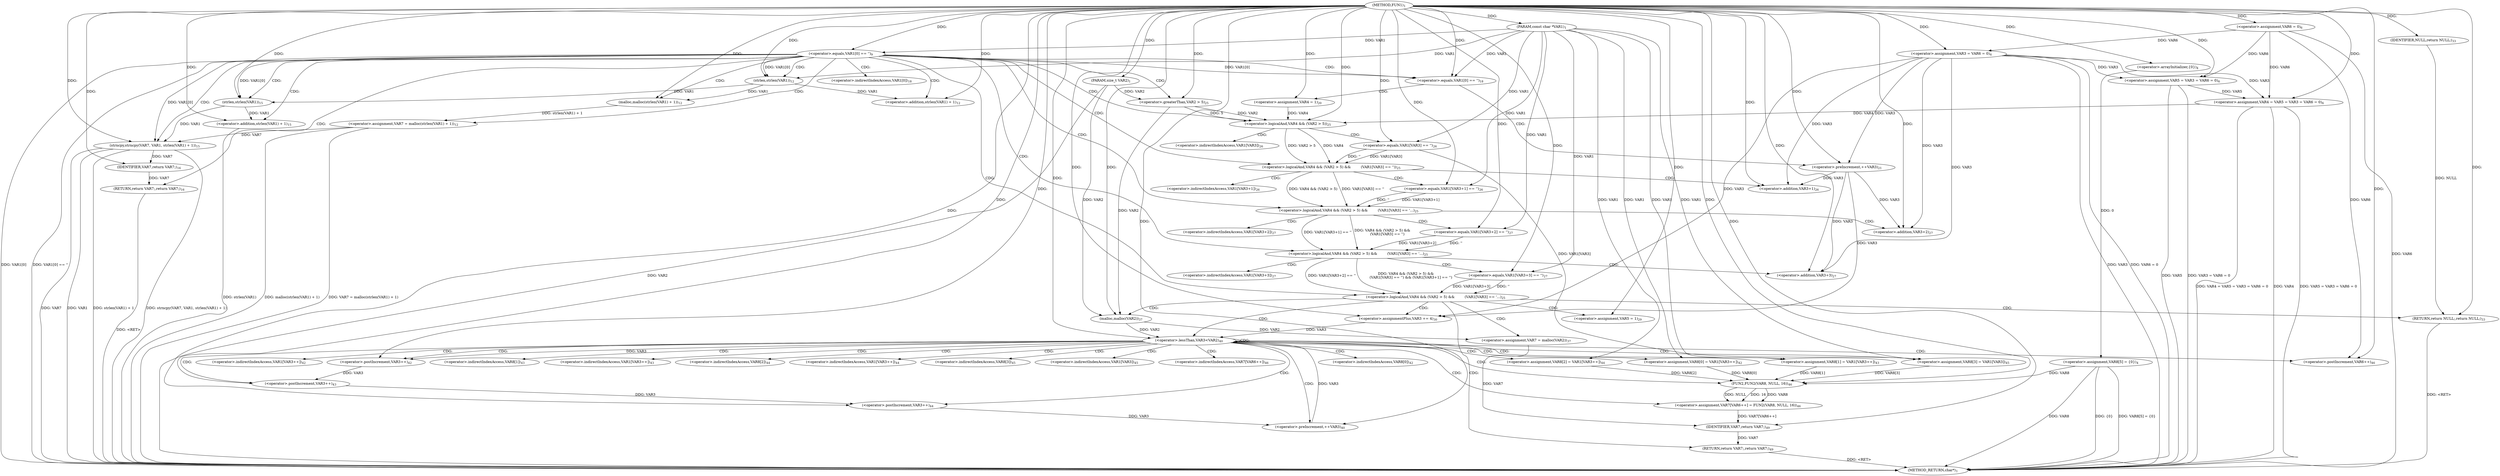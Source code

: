 digraph "FUN1" {  
"8" [label = <(METHOD,FUN1)<SUB>1</SUB>> ]
"169" [label = <(METHOD_RETURN,char*)<SUB>1</SUB>> ]
"9" [label = <(PARAM,const char *VAR1)<SUB>1</SUB>> ]
"10" [label = <(PARAM,size_t VAR2)<SUB>1</SUB>> ]
"18" [label = <(&lt;operator&gt;.assignment,VAR8[5] = {0})<SUB>4</SUB>> ]
"22" [label = <(&lt;operator&gt;.assignment,VAR4 = VAR5 = VAR3 = VAR6 = 0)<SUB>6</SUB>> ]
"115" [label = <(&lt;operator&gt;.assignment,VAR7 = malloc(VAR2))<SUB>37</SUB>> ]
"167" [label = <(RETURN,return VAR7;,return VAR7;)<SUB>49</SUB>> ]
"32" [label = <(&lt;operator&gt;.equals,VAR1[0] == '')<SUB>9</SUB>> ]
"69" [label = <(&lt;operator&gt;.logicalAnd,VAR4 &amp;&amp; (VAR2 &gt; 5) &amp;&amp; 
        (VAR1[VAR3] == '...)<SUB>25</SUB>> ]
"121" [label = <(&lt;operator&gt;.lessThan,VAR3&lt;VAR2)<SUB>40</SUB>> ]
"124" [label = <(&lt;operator&gt;.preIncrement,++VAR3)<SUB>40</SUB>> ]
"168" [label = <(IDENTIFIER,VAR7,return VAR7;)<SUB>49</SUB>> ]
"20" [label = <(&lt;operator&gt;.arrayInitializer,{0})<SUB>4</SUB>> ]
"24" [label = <(&lt;operator&gt;.assignment,VAR5 = VAR3 = VAR6 = 0)<SUB>6</SUB>> ]
"38" [label = <(&lt;operator&gt;.assignment,VAR7 = malloc(strlen(VAR1) + 1))<SUB>12</SUB>> ]
"45" [label = <(strncpy,strncpy(VAR7, VAR1, strlen(VAR1) + 1))<SUB>15</SUB>> ]
"52" [label = <(RETURN,return VAR7;,return VAR7;)<SUB>16</SUB>> ]
"105" [label = <(&lt;operator&gt;.assignment,VAR5 = 1)<SUB>29</SUB>> ]
"108" [label = <(&lt;operator&gt;.assignmentPlus,VAR3 += 4)<SUB>30</SUB>> ]
"117" [label = <(malloc,malloc(VAR2))<SUB>37</SUB>> ]
"127" [label = <(&lt;operator&gt;.assignment,VAR8[0] = VAR1[VAR3++])<SUB>42</SUB>> ]
"135" [label = <(&lt;operator&gt;.assignment,VAR8[1] = VAR1[VAR3++])<SUB>43</SUB>> ]
"143" [label = <(&lt;operator&gt;.assignment,VAR8[2] = VAR1[VAR3++])<SUB>44</SUB>> ]
"151" [label = <(&lt;operator&gt;.assignment,VAR8[3] = VAR1[VAR3])<SUB>45</SUB>> ]
"158" [label = <(&lt;operator&gt;.assignment,VAR7[VAR6++] = FUN2(VAR8, NULL, 16))<SUB>46</SUB>> ]
"26" [label = <(&lt;operator&gt;.assignment,VAR3 = VAR6 = 0)<SUB>6</SUB>> ]
"53" [label = <(IDENTIFIER,VAR7,return VAR7;)<SUB>16</SUB>> ]
"70" [label = <(&lt;operator&gt;.logicalAnd,VAR4 &amp;&amp; (VAR2 &gt; 5) &amp;&amp; 
        (VAR1[VAR3] == '...)<SUB>25</SUB>> ]
"97" [label = <(&lt;operator&gt;.equals,VAR1[VAR3+3] == '')<SUB>27</SUB>> ]
"113" [label = <(RETURN,return NULL;,return NULL;)<SUB>33</SUB>> ]
"28" [label = <(&lt;operator&gt;.assignment,VAR6 = 0)<SUB>6</SUB>> ]
"40" [label = <(malloc,malloc(strlen(VAR1) + 1))<SUB>12</SUB>> ]
"48" [label = <(&lt;operator&gt;.addition,strlen(VAR1) + 1)<SUB>15</SUB>> ]
"57" [label = <(&lt;operator&gt;.equals,VAR1[0] == '')<SUB>18</SUB>> ]
"71" [label = <(&lt;operator&gt;.logicalAnd,VAR4 &amp;&amp; (VAR2 &gt; 5) &amp;&amp; 
        (VAR1[VAR3] == '...)<SUB>25</SUB>> ]
"90" [label = <(&lt;operator&gt;.equals,VAR1[VAR3+2] == '')<SUB>27</SUB>> ]
"114" [label = <(IDENTIFIER,NULL,return NULL;)<SUB>33</SUB>> ]
"163" [label = <(FUN2,FUN2(VAR8, NULL, 16))<SUB>46</SUB>> ]
"41" [label = <(&lt;operator&gt;.addition,strlen(VAR1) + 1)<SUB>12</SUB>> ]
"49" [label = <(strlen,strlen(VAR1))<SUB>15</SUB>> ]
"63" [label = <(&lt;operator&gt;.assignment,VAR4 = 1)<SUB>20</SUB>> ]
"66" [label = <(&lt;operator&gt;.preIncrement,++VAR3)<SUB>21</SUB>> ]
"72" [label = <(&lt;operator&gt;.logicalAnd,VAR4 &amp;&amp; (VAR2 &gt; 5) &amp;&amp; 
        (VAR1[VAR3] == ''))<SUB>25</SUB>> ]
"83" [label = <(&lt;operator&gt;.equals,VAR1[VAR3+1] == '')<SUB>26</SUB>> ]
"100" [label = <(&lt;operator&gt;.addition,VAR3+3)<SUB>27</SUB>> ]
"133" [label = <(&lt;operator&gt;.postIncrement,VAR3++)<SUB>42</SUB>> ]
"141" [label = <(&lt;operator&gt;.postIncrement,VAR3++)<SUB>43</SUB>> ]
"149" [label = <(&lt;operator&gt;.postIncrement,VAR3++)<SUB>44</SUB>> ]
"161" [label = <(&lt;operator&gt;.postIncrement,VAR6++)<SUB>46</SUB>> ]
"42" [label = <(strlen,strlen(VAR1))<SUB>12</SUB>> ]
"73" [label = <(&lt;operator&gt;.logicalAnd,VAR4 &amp;&amp; (VAR2 &gt; 5))<SUB>25</SUB>> ]
"78" [label = <(&lt;operator&gt;.equals,VAR1[VAR3] == '')<SUB>26</SUB>> ]
"93" [label = <(&lt;operator&gt;.addition,VAR3+2)<SUB>27</SUB>> ]
"75" [label = <(&lt;operator&gt;.greaterThan,VAR2 &gt; 5)<SUB>25</SUB>> ]
"86" [label = <(&lt;operator&gt;.addition,VAR3+1)<SUB>26</SUB>> ]
"98" [label = <(&lt;operator&gt;.indirectIndexAccess,VAR1[VAR3+3])<SUB>27</SUB>> ]
"128" [label = <(&lt;operator&gt;.indirectIndexAccess,VAR8[0])<SUB>42</SUB>> ]
"131" [label = <(&lt;operator&gt;.indirectIndexAccess,VAR1[VAR3++])<SUB>42</SUB>> ]
"136" [label = <(&lt;operator&gt;.indirectIndexAccess,VAR8[1])<SUB>43</SUB>> ]
"139" [label = <(&lt;operator&gt;.indirectIndexAccess,VAR1[VAR3++])<SUB>43</SUB>> ]
"144" [label = <(&lt;operator&gt;.indirectIndexAccess,VAR8[2])<SUB>44</SUB>> ]
"147" [label = <(&lt;operator&gt;.indirectIndexAccess,VAR1[VAR3++])<SUB>44</SUB>> ]
"152" [label = <(&lt;operator&gt;.indirectIndexAccess,VAR8[3])<SUB>45</SUB>> ]
"155" [label = <(&lt;operator&gt;.indirectIndexAccess,VAR1[VAR3])<SUB>45</SUB>> ]
"159" [label = <(&lt;operator&gt;.indirectIndexAccess,VAR7[VAR6++])<SUB>46</SUB>> ]
"91" [label = <(&lt;operator&gt;.indirectIndexAccess,VAR1[VAR3+2])<SUB>27</SUB>> ]
"58" [label = <(&lt;operator&gt;.indirectIndexAccess,VAR1[0])<SUB>18</SUB>> ]
"84" [label = <(&lt;operator&gt;.indirectIndexAccess,VAR1[VAR3+1])<SUB>26</SUB>> ]
"79" [label = <(&lt;operator&gt;.indirectIndexAccess,VAR1[VAR3])<SUB>26</SUB>> ]
  "167" -> "169"  [ label = "DDG: &lt;RET&gt;"] 
  "113" -> "169"  [ label = "DDG: &lt;RET&gt;"] 
  "52" -> "169"  [ label = "DDG: &lt;RET&gt;"] 
  "10" -> "169"  [ label = "DDG: VAR2"] 
  "18" -> "169"  [ label = "DDG: VAR8"] 
  "18" -> "169"  [ label = "DDG: {0}"] 
  "18" -> "169"  [ label = "DDG: VAR8[5] = {0}"] 
  "22" -> "169"  [ label = "DDG: VAR4"] 
  "24" -> "169"  [ label = "DDG: VAR5"] 
  "26" -> "169"  [ label = "DDG: VAR3"] 
  "28" -> "169"  [ label = "DDG: VAR6"] 
  "26" -> "169"  [ label = "DDG: VAR6 = 0"] 
  "24" -> "169"  [ label = "DDG: VAR3 = VAR6 = 0"] 
  "22" -> "169"  [ label = "DDG: VAR5 = VAR3 = VAR6 = 0"] 
  "22" -> "169"  [ label = "DDG: VAR4 = VAR5 = VAR3 = VAR6 = 0"] 
  "32" -> "169"  [ label = "DDG: VAR1[0]"] 
  "32" -> "169"  [ label = "DDG: VAR1[0] == ''"] 
  "38" -> "169"  [ label = "DDG: malloc(strlen(VAR1) + 1)"] 
  "38" -> "169"  [ label = "DDG: VAR7 = malloc(strlen(VAR1) + 1)"] 
  "45" -> "169"  [ label = "DDG: VAR7"] 
  "45" -> "169"  [ label = "DDG: VAR1"] 
  "48" -> "169"  [ label = "DDG: strlen(VAR1)"] 
  "45" -> "169"  [ label = "DDG: strlen(VAR1) + 1"] 
  "45" -> "169"  [ label = "DDG: strncpy(VAR7, VAR1, strlen(VAR1) + 1)"] 
  "8" -> "9"  [ label = "DDG: "] 
  "8" -> "10"  [ label = "DDG: "] 
  "20" -> "18"  [ label = "DDG: 0"] 
  "24" -> "22"  [ label = "DDG: VAR5"] 
  "26" -> "22"  [ label = "DDG: VAR3"] 
  "28" -> "22"  [ label = "DDG: VAR6"] 
  "8" -> "22"  [ label = "DDG: "] 
  "117" -> "115"  [ label = "DDG: VAR2"] 
  "168" -> "167"  [ label = "DDG: VAR7"] 
  "158" -> "168"  [ label = "DDG: VAR7[VAR6++]"] 
  "115" -> "168"  [ label = "DDG: VAR7"] 
  "8" -> "168"  [ label = "DDG: "] 
  "8" -> "20"  [ label = "DDG: "] 
  "26" -> "24"  [ label = "DDG: VAR3"] 
  "28" -> "24"  [ label = "DDG: VAR6"] 
  "8" -> "24"  [ label = "DDG: "] 
  "9" -> "32"  [ label = "DDG: VAR1"] 
  "8" -> "32"  [ label = "DDG: "] 
  "40" -> "38"  [ label = "DDG: strlen(VAR1) + 1"] 
  "53" -> "52"  [ label = "DDG: VAR7"] 
  "70" -> "69"  [ label = "DDG: VAR4 &amp;&amp; (VAR2 &gt; 5) &amp;&amp; 
        (VAR1[VAR3] == '') &amp;&amp; (VAR1[VAR3+1] == '')"] 
  "70" -> "69"  [ label = "DDG: VAR1[VAR3+2] == ''"] 
  "97" -> "69"  [ label = "DDG: VAR1[VAR3+3]"] 
  "97" -> "69"  [ label = "DDG: ''"] 
  "8" -> "105"  [ label = "DDG: "] 
  "8" -> "108"  [ label = "DDG: "] 
  "10" -> "117"  [ label = "DDG: VAR2"] 
  "75" -> "117"  [ label = "DDG: VAR2"] 
  "8" -> "117"  [ label = "DDG: "] 
  "108" -> "121"  [ label = "DDG: VAR3"] 
  "124" -> "121"  [ label = "DDG: VAR3"] 
  "8" -> "121"  [ label = "DDG: "] 
  "117" -> "121"  [ label = "DDG: VAR2"] 
  "149" -> "124"  [ label = "DDG: VAR3"] 
  "8" -> "124"  [ label = "DDG: "] 
  "9" -> "127"  [ label = "DDG: VAR1"] 
  "9" -> "135"  [ label = "DDG: VAR1"] 
  "9" -> "143"  [ label = "DDG: VAR1"] 
  "9" -> "151"  [ label = "DDG: VAR1"] 
  "78" -> "151"  [ label = "DDG: VAR1[VAR3]"] 
  "163" -> "158"  [ label = "DDG: VAR8"] 
  "163" -> "158"  [ label = "DDG: NULL"] 
  "163" -> "158"  [ label = "DDG: 16"] 
  "28" -> "26"  [ label = "DDG: VAR6"] 
  "8" -> "26"  [ label = "DDG: "] 
  "38" -> "45"  [ label = "DDG: VAR7"] 
  "8" -> "45"  [ label = "DDG: "] 
  "32" -> "45"  [ label = "DDG: VAR1[0]"] 
  "49" -> "45"  [ label = "DDG: VAR1"] 
  "45" -> "53"  [ label = "DDG: VAR7"] 
  "8" -> "53"  [ label = "DDG: "] 
  "71" -> "70"  [ label = "DDG: VAR4 &amp;&amp; (VAR2 &gt; 5) &amp;&amp; 
        (VAR1[VAR3] == '')"] 
  "71" -> "70"  [ label = "DDG: VAR1[VAR3+1] == ''"] 
  "90" -> "70"  [ label = "DDG: VAR1[VAR3+2]"] 
  "90" -> "70"  [ label = "DDG: ''"] 
  "9" -> "97"  [ label = "DDG: VAR1"] 
  "8" -> "97"  [ label = "DDG: "] 
  "26" -> "108"  [ label = "DDG: VAR3"] 
  "66" -> "108"  [ label = "DDG: VAR3"] 
  "114" -> "113"  [ label = "DDG: NULL"] 
  "8" -> "113"  [ label = "DDG: "] 
  "8" -> "28"  [ label = "DDG: "] 
  "42" -> "40"  [ label = "DDG: VAR1"] 
  "8" -> "40"  [ label = "DDG: "] 
  "49" -> "48"  [ label = "DDG: VAR1"] 
  "8" -> "48"  [ label = "DDG: "] 
  "72" -> "71"  [ label = "DDG: VAR4 &amp;&amp; (VAR2 &gt; 5)"] 
  "72" -> "71"  [ label = "DDG: VAR1[VAR3] == ''"] 
  "83" -> "71"  [ label = "DDG: VAR1[VAR3+1]"] 
  "83" -> "71"  [ label = "DDG: ''"] 
  "9" -> "90"  [ label = "DDG: VAR1"] 
  "8" -> "90"  [ label = "DDG: "] 
  "8" -> "114"  [ label = "DDG: "] 
  "18" -> "163"  [ label = "DDG: VAR8"] 
  "127" -> "163"  [ label = "DDG: VAR8[0]"] 
  "135" -> "163"  [ label = "DDG: VAR8[1]"] 
  "143" -> "163"  [ label = "DDG: VAR8[2]"] 
  "151" -> "163"  [ label = "DDG: VAR8[3]"] 
  "8" -> "163"  [ label = "DDG: "] 
  "42" -> "41"  [ label = "DDG: VAR1"] 
  "8" -> "41"  [ label = "DDG: "] 
  "32" -> "49"  [ label = "DDG: VAR1[0]"] 
  "42" -> "49"  [ label = "DDG: VAR1"] 
  "8" -> "49"  [ label = "DDG: "] 
  "9" -> "57"  [ label = "DDG: VAR1"] 
  "32" -> "57"  [ label = "DDG: VAR1[0]"] 
  "8" -> "57"  [ label = "DDG: "] 
  "8" -> "63"  [ label = "DDG: "] 
  "73" -> "72"  [ label = "DDG: VAR4"] 
  "73" -> "72"  [ label = "DDG: VAR2 &gt; 5"] 
  "78" -> "72"  [ label = "DDG: VAR1[VAR3]"] 
  "78" -> "72"  [ label = "DDG: ''"] 
  "9" -> "83"  [ label = "DDG: VAR1"] 
  "8" -> "83"  [ label = "DDG: "] 
  "26" -> "100"  [ label = "DDG: VAR3"] 
  "66" -> "100"  [ label = "DDG: VAR3"] 
  "8" -> "100"  [ label = "DDG: "] 
  "121" -> "133"  [ label = "DDG: VAR3"] 
  "8" -> "133"  [ label = "DDG: "] 
  "133" -> "141"  [ label = "DDG: VAR3"] 
  "8" -> "141"  [ label = "DDG: "] 
  "141" -> "149"  [ label = "DDG: VAR3"] 
  "8" -> "149"  [ label = "DDG: "] 
  "28" -> "161"  [ label = "DDG: VAR6"] 
  "8" -> "161"  [ label = "DDG: "] 
  "9" -> "42"  [ label = "DDG: VAR1"] 
  "32" -> "42"  [ label = "DDG: VAR1[0]"] 
  "8" -> "42"  [ label = "DDG: "] 
  "26" -> "66"  [ label = "DDG: VAR3"] 
  "8" -> "66"  [ label = "DDG: "] 
  "22" -> "73"  [ label = "DDG: VAR4"] 
  "63" -> "73"  [ label = "DDG: VAR4"] 
  "8" -> "73"  [ label = "DDG: "] 
  "75" -> "73"  [ label = "DDG: VAR2"] 
  "75" -> "73"  [ label = "DDG: 5"] 
  "9" -> "78"  [ label = "DDG: VAR1"] 
  "8" -> "78"  [ label = "DDG: "] 
  "26" -> "93"  [ label = "DDG: VAR3"] 
  "66" -> "93"  [ label = "DDG: VAR3"] 
  "8" -> "93"  [ label = "DDG: "] 
  "10" -> "75"  [ label = "DDG: VAR2"] 
  "8" -> "75"  [ label = "DDG: "] 
  "26" -> "86"  [ label = "DDG: VAR3"] 
  "66" -> "86"  [ label = "DDG: VAR3"] 
  "8" -> "86"  [ label = "DDG: "] 
  "32" -> "73"  [ label = "CDG: "] 
  "32" -> "42"  [ label = "CDG: "] 
  "32" -> "57"  [ label = "CDG: "] 
  "32" -> "52"  [ label = "CDG: "] 
  "32" -> "38"  [ label = "CDG: "] 
  "32" -> "69"  [ label = "CDG: "] 
  "32" -> "40"  [ label = "CDG: "] 
  "32" -> "58"  [ label = "CDG: "] 
  "32" -> "70"  [ label = "CDG: "] 
  "32" -> "48"  [ label = "CDG: "] 
  "32" -> "49"  [ label = "CDG: "] 
  "32" -> "72"  [ label = "CDG: "] 
  "32" -> "45"  [ label = "CDG: "] 
  "32" -> "71"  [ label = "CDG: "] 
  "32" -> "41"  [ label = "CDG: "] 
  "32" -> "75"  [ label = "CDG: "] 
  "69" -> "115"  [ label = "CDG: "] 
  "69" -> "167"  [ label = "CDG: "] 
  "69" -> "113"  [ label = "CDG: "] 
  "69" -> "121"  [ label = "CDG: "] 
  "69" -> "108"  [ label = "CDG: "] 
  "69" -> "105"  [ label = "CDG: "] 
  "69" -> "117"  [ label = "CDG: "] 
  "121" -> "136"  [ label = "CDG: "] 
  "121" -> "128"  [ label = "CDG: "] 
  "121" -> "161"  [ label = "CDG: "] 
  "121" -> "163"  [ label = "CDG: "] 
  "121" -> "131"  [ label = "CDG: "] 
  "121" -> "149"  [ label = "CDG: "] 
  "121" -> "151"  [ label = "CDG: "] 
  "121" -> "121"  [ label = "CDG: "] 
  "121" -> "144"  [ label = "CDG: "] 
  "121" -> "152"  [ label = "CDG: "] 
  "121" -> "127"  [ label = "CDG: "] 
  "121" -> "155"  [ label = "CDG: "] 
  "121" -> "139"  [ label = "CDG: "] 
  "121" -> "158"  [ label = "CDG: "] 
  "121" -> "141"  [ label = "CDG: "] 
  "121" -> "159"  [ label = "CDG: "] 
  "121" -> "143"  [ label = "CDG: "] 
  "121" -> "147"  [ label = "CDG: "] 
  "121" -> "135"  [ label = "CDG: "] 
  "121" -> "124"  [ label = "CDG: "] 
  "121" -> "133"  [ label = "CDG: "] 
  "70" -> "98"  [ label = "CDG: "] 
  "70" -> "97"  [ label = "CDG: "] 
  "70" -> "100"  [ label = "CDG: "] 
  "71" -> "91"  [ label = "CDG: "] 
  "71" -> "93"  [ label = "CDG: "] 
  "71" -> "90"  [ label = "CDG: "] 
  "57" -> "66"  [ label = "CDG: "] 
  "57" -> "63"  [ label = "CDG: "] 
  "72" -> "84"  [ label = "CDG: "] 
  "72" -> "86"  [ label = "CDG: "] 
  "72" -> "83"  [ label = "CDG: "] 
  "73" -> "79"  [ label = "CDG: "] 
  "73" -> "78"  [ label = "CDG: "] 
}
